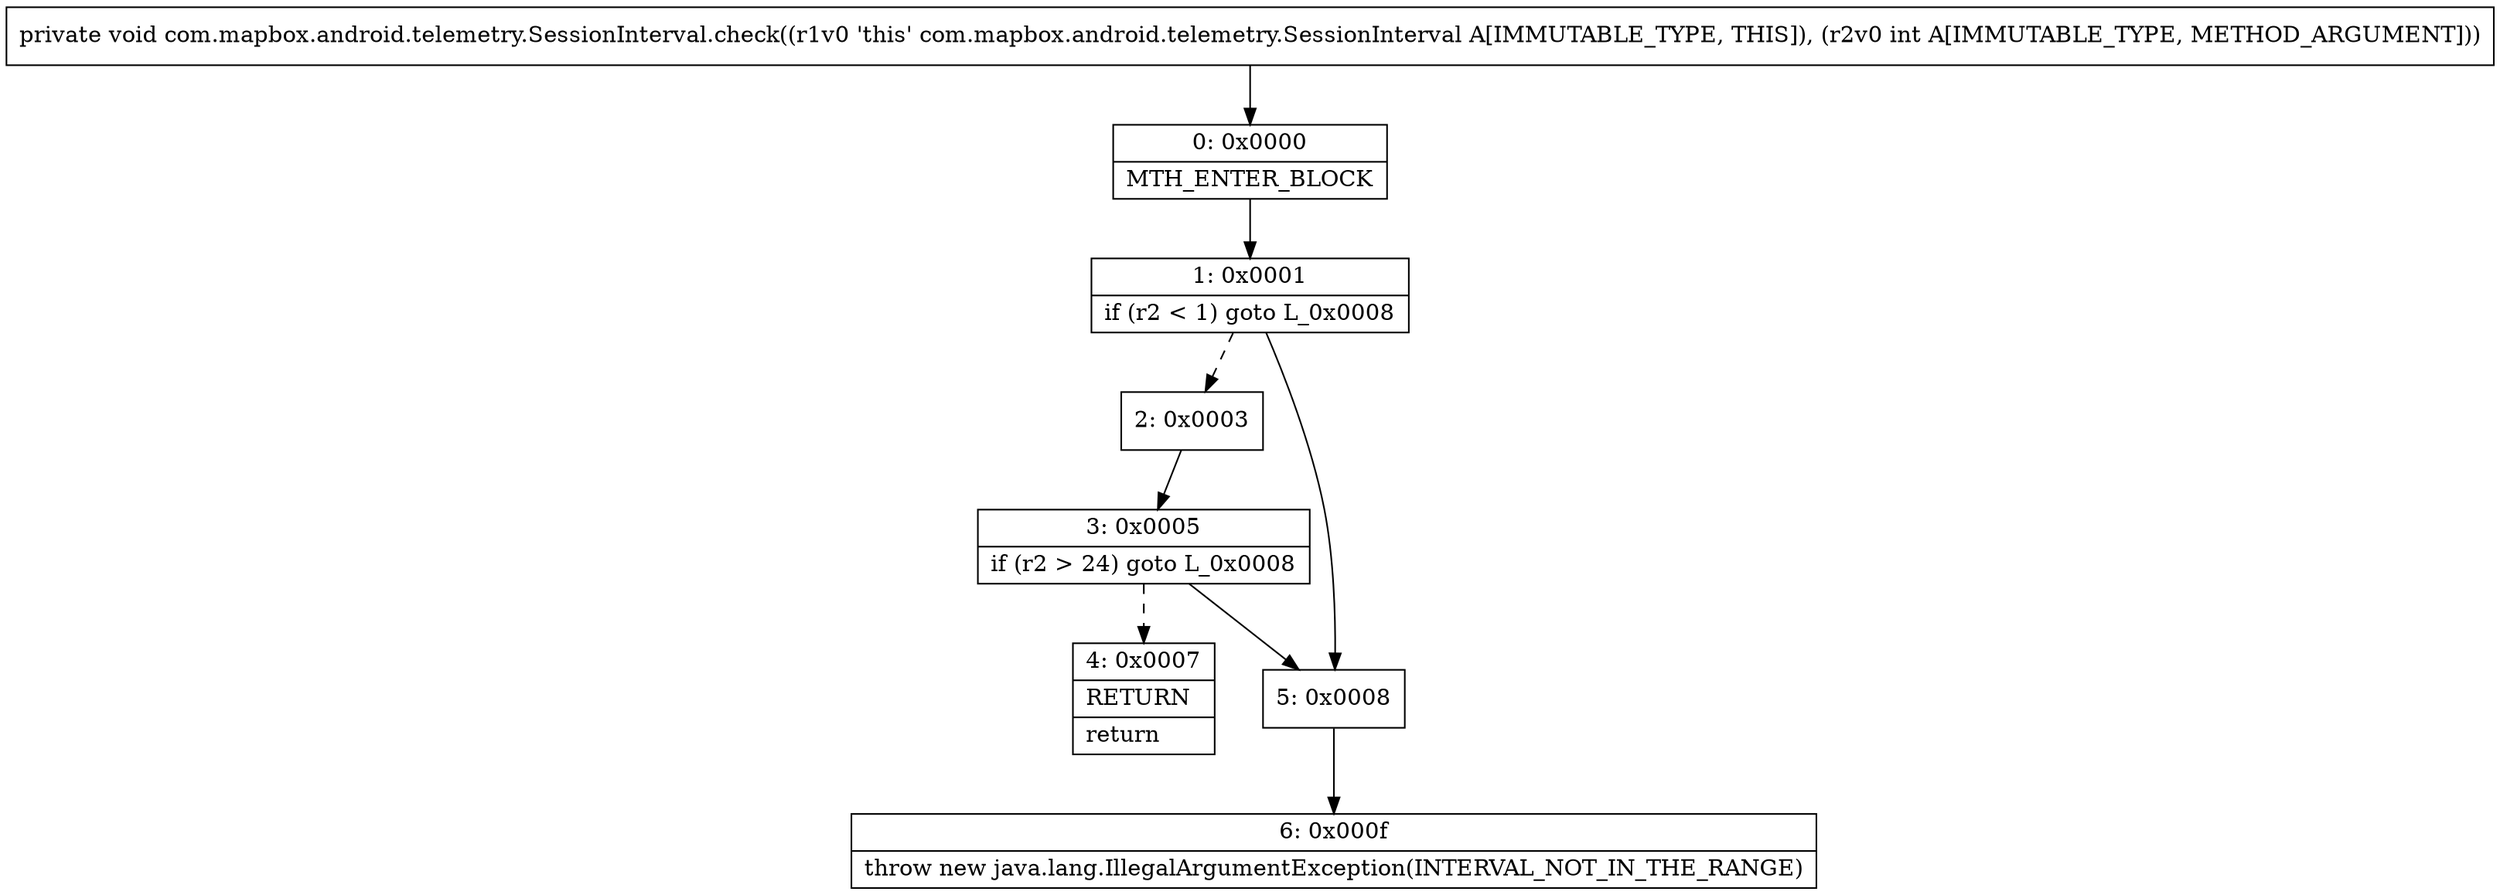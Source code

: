 digraph "CFG forcom.mapbox.android.telemetry.SessionInterval.check(I)V" {
Node_0 [shape=record,label="{0\:\ 0x0000|MTH_ENTER_BLOCK\l}"];
Node_1 [shape=record,label="{1\:\ 0x0001|if (r2 \< 1) goto L_0x0008\l}"];
Node_2 [shape=record,label="{2\:\ 0x0003}"];
Node_3 [shape=record,label="{3\:\ 0x0005|if (r2 \> 24) goto L_0x0008\l}"];
Node_4 [shape=record,label="{4\:\ 0x0007|RETURN\l|return\l}"];
Node_5 [shape=record,label="{5\:\ 0x0008}"];
Node_6 [shape=record,label="{6\:\ 0x000f|throw new java.lang.IllegalArgumentException(INTERVAL_NOT_IN_THE_RANGE)\l}"];
MethodNode[shape=record,label="{private void com.mapbox.android.telemetry.SessionInterval.check((r1v0 'this' com.mapbox.android.telemetry.SessionInterval A[IMMUTABLE_TYPE, THIS]), (r2v0 int A[IMMUTABLE_TYPE, METHOD_ARGUMENT])) }"];
MethodNode -> Node_0;
Node_0 -> Node_1;
Node_1 -> Node_2[style=dashed];
Node_1 -> Node_5;
Node_2 -> Node_3;
Node_3 -> Node_4[style=dashed];
Node_3 -> Node_5;
Node_5 -> Node_6;
}

